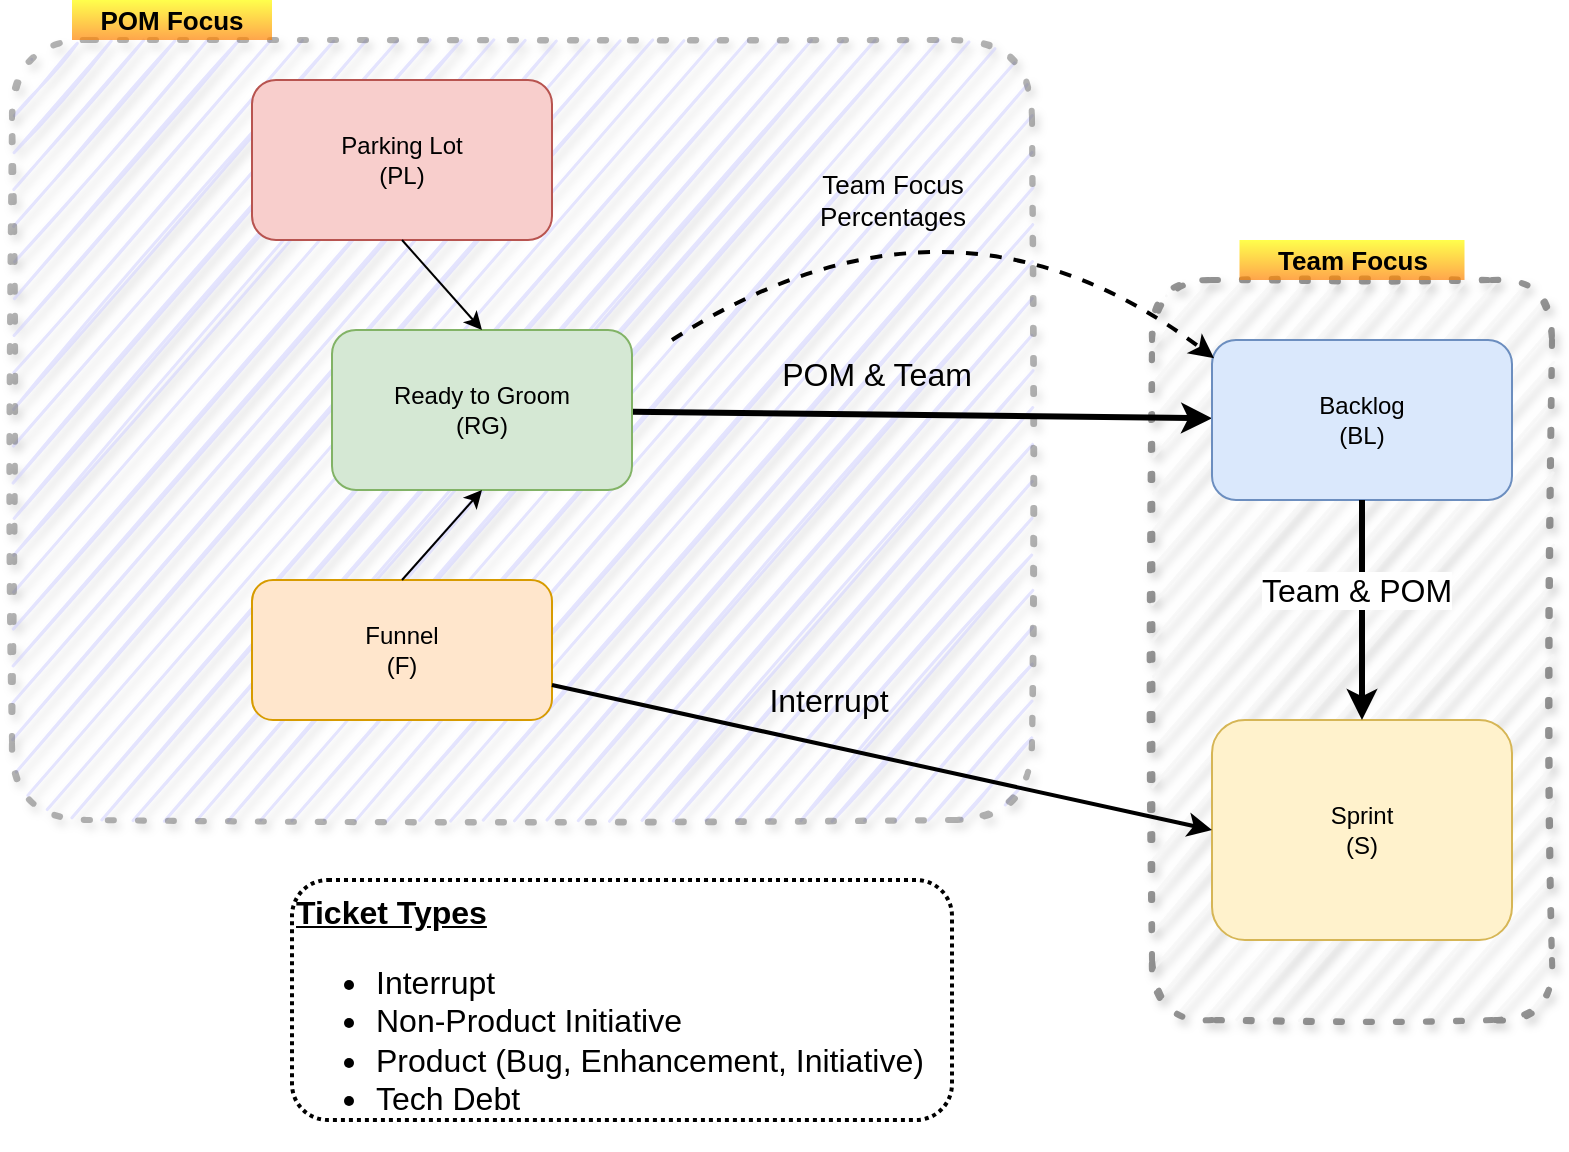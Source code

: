 <mxfile version="13.7.6" type="github">
  <diagram id="-Uzkl90RU2_1hvd23aKB" name="Page-1">
    <mxGraphModel dx="1056" dy="843" grid="1" gridSize="10" guides="1" tooltips="1" connect="1" arrows="1" fold="1" page="1" pageScale="1" pageWidth="850" pageHeight="1100" math="0" shadow="0">
      <root>
        <mxCell id="0" />
        <mxCell id="1" parent="0" />
        <mxCell id="7wn4WAuL4QtyOJo-zdiJ-19" value="" style="rounded=1;whiteSpace=wrap;html=1;fontSize=16;align=left;fillColor=#f5f5f5;dashed=1;dashPattern=1 4;strokeWidth=3;strokeColor=#666666;fontColor=#333333;shadow=1;glass=0;sketch=1;opacity=70;" parent="1" vertex="1">
          <mxGeometry x="600" y="190" width="200" height="370" as="geometry" />
        </mxCell>
        <mxCell id="7wn4WAuL4QtyOJo-zdiJ-18" value="" style="rounded=1;whiteSpace=wrap;html=1;fontSize=16;align=left;dashed=1;arcSize=10;strokeWidth=3;dashPattern=1 4;shadow=1;glass=0;sketch=1;opacity=50;strokeColor=#666666;fillColor=#CCCCFF;" parent="1" vertex="1">
          <mxGeometry x="30" y="70" width="510" height="390" as="geometry" />
        </mxCell>
        <mxCell id="7wn4WAuL4QtyOJo-zdiJ-1" value="Parking Lot&lt;br&gt;(PL)" style="rounded=1;whiteSpace=wrap;html=1;fillColor=#f8cecc;strokeColor=#b85450;" parent="1" vertex="1">
          <mxGeometry x="150" y="90" width="150" height="80" as="geometry" />
        </mxCell>
        <mxCell id="7wn4WAuL4QtyOJo-zdiJ-2" value="Funnel&lt;br&gt;(F)" style="rounded=1;whiteSpace=wrap;html=1;fillColor=#ffe6cc;strokeColor=#d79b00;" parent="1" vertex="1">
          <mxGeometry x="150" y="340" width="150" height="70" as="geometry" />
        </mxCell>
        <mxCell id="7wn4WAuL4QtyOJo-zdiJ-9" value="" style="rounded=0;orthogonalLoop=1;jettySize=auto;html=1;strokeWidth=3;" parent="1" source="7wn4WAuL4QtyOJo-zdiJ-3" target="7wn4WAuL4QtyOJo-zdiJ-8" edge="1">
          <mxGeometry relative="1" as="geometry" />
        </mxCell>
        <mxCell id="7wn4WAuL4QtyOJo-zdiJ-17" value="POM &amp;amp; Team" style="edgeLabel;html=1;align=center;verticalAlign=middle;resizable=0;points=[];fontSize=16;labelBackgroundColor=none;" parent="7wn4WAuL4QtyOJo-zdiJ-9" vertex="1" connectable="0">
          <mxGeometry x="-0.251" y="-2" relative="1" as="geometry">
            <mxPoint x="13" y="-22" as="offset" />
          </mxGeometry>
        </mxCell>
        <mxCell id="7wn4WAuL4QtyOJo-zdiJ-3" value="Ready to Groom&lt;br&gt;(RG)" style="rounded=1;whiteSpace=wrap;html=1;fillColor=#d5e8d4;strokeColor=#82b366;" parent="1" vertex="1">
          <mxGeometry x="190" y="215" width="150" height="80" as="geometry" />
        </mxCell>
        <mxCell id="7wn4WAuL4QtyOJo-zdiJ-6" value="" style="endArrow=classic;html=1;entryX=0.5;entryY=0;entryDx=0;entryDy=0;exitX=0.5;exitY=1;exitDx=0;exitDy=0;" parent="1" target="7wn4WAuL4QtyOJo-zdiJ-3" edge="1" source="7wn4WAuL4QtyOJo-zdiJ-1">
          <mxGeometry width="50" height="50" relative="1" as="geometry">
            <mxPoint x="125" y="200" as="sourcePoint" />
            <mxPoint x="175" y="150" as="targetPoint" />
          </mxGeometry>
        </mxCell>
        <mxCell id="7wn4WAuL4QtyOJo-zdiJ-7" value="" style="endArrow=classic;html=1;entryX=0.5;entryY=1;entryDx=0;entryDy=0;exitX=0.5;exitY=0;exitDx=0;exitDy=0;" parent="1" target="7wn4WAuL4QtyOJo-zdiJ-3" edge="1" source="7wn4WAuL4QtyOJo-zdiJ-2">
          <mxGeometry width="50" height="50" relative="1" as="geometry">
            <mxPoint x="125" y="295" as="sourcePoint" />
            <mxPoint x="194.1" y="323.76" as="targetPoint" />
          </mxGeometry>
        </mxCell>
        <mxCell id="7wn4WAuL4QtyOJo-zdiJ-8" value="Backlog&lt;br&gt;(BL)" style="rounded=1;whiteSpace=wrap;html=1;fillColor=#dae8fc;strokeColor=#6c8ebf;" parent="1" vertex="1">
          <mxGeometry x="630" y="220" width="150" height="80" as="geometry" />
        </mxCell>
        <mxCell id="7wn4WAuL4QtyOJo-zdiJ-10" value="Sprint&lt;br&gt;(S)" style="rounded=1;whiteSpace=wrap;html=1;fillColor=#fff2cc;strokeColor=#d6b656;" parent="1" vertex="1">
          <mxGeometry x="630" y="410" width="150" height="110" as="geometry" />
        </mxCell>
        <mxCell id="7wn4WAuL4QtyOJo-zdiJ-11" value="" style="endArrow=classic;html=1;entryX=0;entryY=0.5;entryDx=0;entryDy=0;exitX=1;exitY=0.75;exitDx=0;exitDy=0;strokeWidth=2;" parent="1" source="7wn4WAuL4QtyOJo-zdiJ-2" target="7wn4WAuL4QtyOJo-zdiJ-10" edge="1">
          <mxGeometry width="50" height="50" relative="1" as="geometry">
            <mxPoint x="220" y="350" as="sourcePoint" />
            <mxPoint x="290" y="330" as="targetPoint" />
          </mxGeometry>
        </mxCell>
        <mxCell id="7wn4WAuL4QtyOJo-zdiJ-12" value="Interrupt" style="edgeLabel;html=1;align=center;verticalAlign=middle;resizable=0;points=[];fontSize=16;labelBackgroundColor=none;" parent="7wn4WAuL4QtyOJo-zdiJ-11" vertex="1" connectable="0">
          <mxGeometry x="-0.18" y="-3" relative="1" as="geometry">
            <mxPoint x="2.63" y="-25.23" as="offset" />
          </mxGeometry>
        </mxCell>
        <mxCell id="7wn4WAuL4QtyOJo-zdiJ-13" value="" style="endArrow=classic;html=1;exitX=0.5;exitY=1;exitDx=0;exitDy=0;strokeWidth=3;" parent="1" source="7wn4WAuL4QtyOJo-zdiJ-8" edge="1">
          <mxGeometry width="50" height="50" relative="1" as="geometry">
            <mxPoint x="704.5" y="320" as="sourcePoint" />
            <mxPoint x="705" y="410" as="targetPoint" />
          </mxGeometry>
        </mxCell>
        <mxCell id="7wn4WAuL4QtyOJo-zdiJ-14" value="Team &amp;amp; POM" style="edgeLabel;html=1;align=center;verticalAlign=middle;resizable=0;points=[];fontSize=16;" parent="7wn4WAuL4QtyOJo-zdiJ-13" vertex="1" connectable="0">
          <mxGeometry x="-0.18" y="-3" relative="1" as="geometry">
            <mxPoint as="offset" />
          </mxGeometry>
        </mxCell>
        <mxCell id="7wn4WAuL4QtyOJo-zdiJ-16" value="&lt;b&gt;&lt;u&gt;Ticket Types&lt;br&gt;&lt;/u&gt;&lt;/b&gt;&lt;ul&gt;&lt;li&gt;Interrupt&lt;/li&gt;&lt;li&gt;&lt;span&gt;Non-Product Initiative&lt;/span&gt;&lt;br&gt;&lt;/li&gt;&lt;li&gt;Product (Bug, Enhancement, Initiative)&lt;/li&gt;&lt;li&gt;Tech Debt&lt;br&gt;&lt;/li&gt;&lt;/ul&gt;" style="text;html=1;fillColor=none;align=left;verticalAlign=top;whiteSpace=wrap;rounded=1;fontSize=16;strokeColor=#000000;dashed=1;dashPattern=1 1;strokeWidth=2;shadow=0;" parent="1" vertex="1">
          <mxGeometry x="170" y="490" width="330" height="120" as="geometry" />
        </mxCell>
        <mxCell id="7wn4WAuL4QtyOJo-zdiJ-20" value="POM Focus" style="text;html=1;align=center;verticalAlign=middle;whiteSpace=wrap;rounded=0;dashed=1;fontSize=13;gradientColor=#FF8000;fillColor=#FFFF00;opacity=70;fontStyle=1" parent="1" vertex="1">
          <mxGeometry x="60" y="50" width="100" height="20" as="geometry" />
        </mxCell>
        <mxCell id="7wn4WAuL4QtyOJo-zdiJ-23" value="Team Focus" style="text;html=1;align=center;verticalAlign=middle;whiteSpace=wrap;rounded=0;dashed=1;fontSize=13;gradientColor=#FF8000;fillColor=#FFFF00;opacity=70;fontStyle=1" parent="1" vertex="1">
          <mxGeometry x="643.75" y="170" width="112.5" height="20" as="geometry" />
        </mxCell>
        <mxCell id="mEtuEsOaJW8aUjwjkFWF-5" value="" style="endArrow=classic;html=1;entryX=0.007;entryY=0.114;entryDx=0;entryDy=0;entryPerimeter=0;curved=1;strokeWidth=2;dashed=1;" edge="1" parent="1" target="7wn4WAuL4QtyOJo-zdiJ-8">
          <mxGeometry width="50" height="50" relative="1" as="geometry">
            <mxPoint x="360" y="220" as="sourcePoint" />
            <mxPoint x="410" y="170" as="targetPoint" />
            <Array as="points">
              <mxPoint x="500" y="130" />
            </Array>
          </mxGeometry>
        </mxCell>
        <mxCell id="mEtuEsOaJW8aUjwjkFWF-6" value="&lt;font style=&quot;font-size: 13px&quot;&gt;Team Focus &lt;br&gt;Percentages&lt;/font&gt;" style="edgeLabel;html=1;align=center;verticalAlign=middle;resizable=0;points=[];labelBackgroundColor=none;" vertex="1" connectable="0" parent="mEtuEsOaJW8aUjwjkFWF-5">
          <mxGeometry x="-0.383" y="-17" relative="1" as="geometry">
            <mxPoint x="15.01" y="-29.14" as="offset" />
          </mxGeometry>
        </mxCell>
      </root>
    </mxGraphModel>
  </diagram>
</mxfile>
